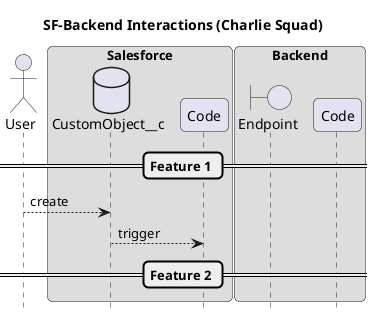 @startuml name qweb happypath
title SF-Backend Interactions (Charlie Squad)

skinparam roundCorner 10
hide footbox

actor user as "User"

box "Salesforce"
    database object as "CustomObject__c"
    participant code as "Code"
end box

box "Backend"
   boundary endpoint as "Endpoint"
   participant lib as "Code"
end box


== Feature 1 ==
user --> object : create
object --> code : trigger

== Feature 2 ==

@enduml